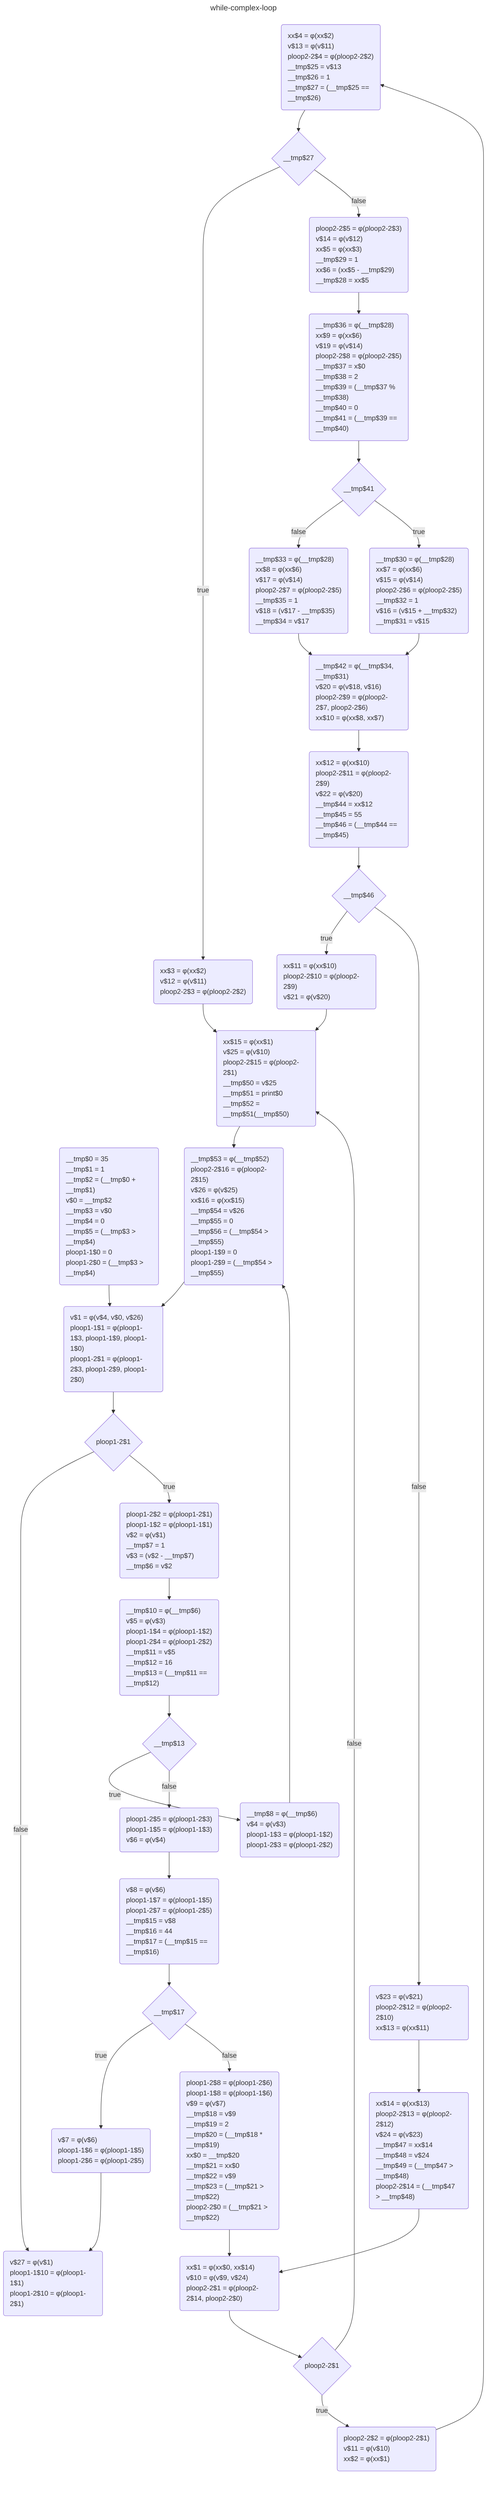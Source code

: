 ---
title: while-complex-loop
---
flowchart TD
	if_cond$17("xx$4 = φ(xx$2)<br>v$13 = φ(v$11)<br>ploop2-2$4 = φ(ploop2-2$2)<br>__tmp$25 = v$13<br>__tmp$26 = 1<br>__tmp$27 = (__tmp$25 == __tmp$26)"):::defstyle
	cond$23{"__tmp$41"}:::defstyle
	while_body$16("ploop2-2$2 = φ(ploop2-2$1)<br>v$11 = φ(v$10)<br>xx$2 = φ(xx$1)"):::defstyle
	cond$27{"__tmp$46"}:::defstyle
	if_cond$22("__tmp$36 = φ(__tmp$28)<br>xx$9 = φ(xx$6)<br>v$19 = φ(v$14)<br>ploop2-2$8 = φ(ploop2-2$5)<br>__tmp$37 = x$0<br>__tmp$38 = 2<br>__tmp$39 = (__tmp$37 % __tmp$38)<br>__tmp$40 = 0<br>__tmp$41 = (__tmp$39 == __tmp$40)"):::defstyle
	if_merged$8("ploop1-2$5 = φ(ploop1-2$3)<br>ploop1-1$5 = φ(ploop1-1$3)<br>v$6 = φ(v$4)"):::defstyle
	cond$2{"ploop1-2$1"}:::defstyle
	if_true$6("__tmp$8 = φ(__tmp$6)<br>v$4 = φ(v$3)<br>ploop1-1$3 = φ(ploop1-1$2)<br>ploop1-2$3 = φ(ploop1-2$2)"):::defstyle
	if_true$19("xx$3 = φ(xx$2)<br>v$12 = φ(v$11)<br>ploop2-2$3 = φ(ploop2-2$2)"):::defstyle
	if_merged$21("ploop2-2$5 = φ(ploop2-2$3)<br>v$14 = φ(v$12)<br>xx$5 = φ(xx$3)<br>__tmp$29 = 1<br>xx$6 = (xx$5 - __tmp$29)<br>__tmp$28 = xx$5"):::defstyle
	if_true$28("xx$11 = φ(xx$10)<br>ploop2-2$10 = φ(ploop2-2$9)<br>v$21 = φ(v$20)"):::defstyle
	entry$0("__tmp$0 = 35<br>__tmp$1 = 1<br>__tmp$2 = (__tmp$0 + __tmp$1)<br>v$0 = __tmp$2<br>__tmp$3 = v$0<br>__tmp$4 = 0<br>__tmp$5 = (__tmp$3 > __tmp$4)<br>ploop1-1$0 = 0<br>ploop1-2$0 = (__tmp$3 > __tmp$4)"):::defstyle
	while_body$3("ploop1-2$2 = φ(ploop1-2$1)<br>ploop1-1$2 = φ(ploop1-1$1)<br>v$2 = φ(v$1)<br>__tmp$7 = 1<br>v$3 = (v$2 - __tmp$7)<br>__tmp$6 = v$2"):::defstyle
	if_true$24("__tmp$30 = φ(__tmp$28)<br>xx$7 = φ(xx$6)<br>v$15 = φ(v$14)<br>ploop2-2$6 = φ(ploop2-2$5)<br>__tmp$32 = 1<br>v$16 = (v$15 + __tmp$32)<br>__tmp$31 = v$15"):::defstyle
	if_cond$4("__tmp$10 = φ(__tmp$6)<br>v$5 = φ(v$3)<br>ploop1-1$4 = φ(ploop1-1$2)<br>ploop1-2$4 = φ(ploop1-2$2)<br>__tmp$11 = v$5<br>__tmp$12 = 16<br>__tmp$13 = (__tmp$11 == __tmp$12)"):::defstyle
	null$30("xx$14 = φ(xx$13)<br>ploop2-2$13 = φ(ploop2-2$12)<br>v$24 = φ(v$23)<br>__tmp$47 = xx$14<br>__tmp$48 = v$24<br>__tmp$49 = (__tmp$47 > __tmp$48)<br>ploop2-2$14 = (__tmp$47 > __tmp$48)"):::defstyle
	cond$5{"__tmp$13"}:::defstyle
	null$7("__tmp$53 = φ(__tmp$52)<br>ploop2-2$16 = φ(ploop2-2$15)<br>v$26 = φ(v$25)<br>xx$16 = φ(xx$15)<br>__tmp$54 = v$26<br>__tmp$55 = 0<br>__tmp$56 = (__tmp$54 > __tmp$55)<br>ploop1-1$9 = 0<br>ploop1-2$9 = (__tmp$54 > __tmp$55)"):::defstyle
	if_merged$29("v$23 = φ(v$21)<br>ploop2-2$12 = φ(ploop2-2$10)<br>xx$13 = φ(xx$11)"):::defstyle
	while_start$1("v$1 = φ(v$4, v$0, v$26)<br>ploop1-1$1 = φ(ploop1-1$3, ploop1-1$9, ploop1-1$0)<br>ploop1-2$1 = φ(ploop1-2$3, ploop1-2$9, ploop1-2$0)"):::defstyle
	while_exit$12("v$27 = φ(v$1)<br>ploop1-1$10 = φ(ploop1-1$1)<br>ploop1-2$10 = φ(ploop1-2$1)"):::defstyle
	cond$15{"ploop2-2$1"}:::defstyle
	while_exit$20("xx$15 = φ(xx$1)<br>v$25 = φ(v$10)<br>ploop2-2$15 = φ(ploop2-2$1)<br>__tmp$50 = v$25<br>__tmp$51 = print$0<br>__tmp$52 = __tmp$51(__tmp$50)"):::defstyle
	cond$18{"__tmp$27"}:::defstyle
	if_true$11("v$7 = φ(v$6)<br>ploop1-1$6 = φ(ploop1-1$5)<br>ploop1-2$6 = φ(ploop1-2$5)"):::defstyle
	if_merged$25("__tmp$42 = φ(__tmp$34, __tmp$31)<br>v$20 = φ(v$18, v$16)<br>ploop2-2$9 = φ(ploop2-2$7, ploop2-2$6)<br>xx$10 = φ(xx$8, xx$7)"):::defstyle
	if_cond$26("xx$12 = φ(xx$10)<br>ploop2-2$11 = φ(ploop2-2$9)<br>v$22 = φ(v$20)<br>__tmp$44 = xx$12<br>__tmp$45 = 55<br>__tmp$46 = (__tmp$44 == __tmp$45)"):::defstyle
	while_start$14("xx$1 = φ(xx$0, xx$14)<br>v$10 = φ(v$9, v$24)<br>ploop2-2$1 = φ(ploop2-2$14, ploop2-2$0)"):::defstyle
	cond$10{"__tmp$17"}:::defstyle
	if_false$31("__tmp$33 = φ(__tmp$28)<br>xx$8 = φ(xx$6)<br>v$17 = φ(v$14)<br>ploop2-2$7 = φ(ploop2-2$5)<br>__tmp$35 = 1<br>v$18 = (v$17 - __tmp$35)<br>__tmp$34 = v$17"):::defstyle
	if_merged$13("ploop1-2$8 = φ(ploop1-2$6)<br>ploop1-1$8 = φ(ploop1-1$6)<br>v$9 = φ(v$7)<br>__tmp$18 = v$9<br>__tmp$19 = 2<br>__tmp$20 = (__tmp$18 * __tmp$19)<br>xx$0 = __tmp$20<br>__tmp$21 = xx$0<br>__tmp$22 = v$9<br>__tmp$23 = (__tmp$21 > __tmp$22)<br>ploop2-2$0 = (__tmp$21 > __tmp$22)"):::defstyle
	if_cond$9("v$8 = φ(v$6)<br>ploop1-1$7 = φ(ploop1-1$5)<br>ploop1-2$7 = φ(ploop1-2$5)<br>__tmp$15 = v$8<br>__tmp$16 = 44<br>__tmp$17 = (__tmp$15 == __tmp$16)"):::defstyle
	if_merged$25 -->  if_cond$26
	entry$0 -->  while_start$1
	cond$23 --> |"false"| if_false$31
	if_cond$4 -->  cond$5
	null$30 -->  while_start$14
	cond$27 --> |"true"| if_true$28
	while_body$16 -->  if_cond$17
	cond$15 --> |"false"| while_exit$20
	while_body$3 -->  if_cond$4
	if_cond$17 -->  cond$18
	cond$18 --> |"true"| if_true$19
	if_true$6 -->  null$7
	if_cond$9 -->  cond$10
	cond$27 --> |"false"| if_merged$29
	if_cond$22 -->  cond$23
	cond$5 --> |"true"| if_true$6
	if_merged$29 -->  null$30
	cond$2 --> |"false"| while_exit$12
	if_merged$21 -->  if_cond$22
	if_true$28 -->  while_exit$20
	cond$10 --> |"true"| if_true$11
	if_true$19 -->  while_exit$20
	cond$23 --> |"true"| if_true$24
	if_merged$13 -->  while_start$14
	while_start$14 -->  cond$15
	if_true$24 -->  if_merged$25
	if_true$11 -->  while_exit$12
	cond$18 --> |"false"| if_merged$21
	while_exit$20 -->  null$7
	if_false$31 -->  if_merged$25
	if_cond$26 -->  cond$27
	cond$5 --> |"false"| if_merged$8
	null$7 -->  while_start$1
	cond$15 --> |"true"| while_body$16
	cond$2 --> |"true"| while_body$3
	if_merged$8 -->  if_cond$9
	cond$10 --> |"false"| if_merged$13
	while_start$1 -->  cond$2
classDef defstyle text-align: left;